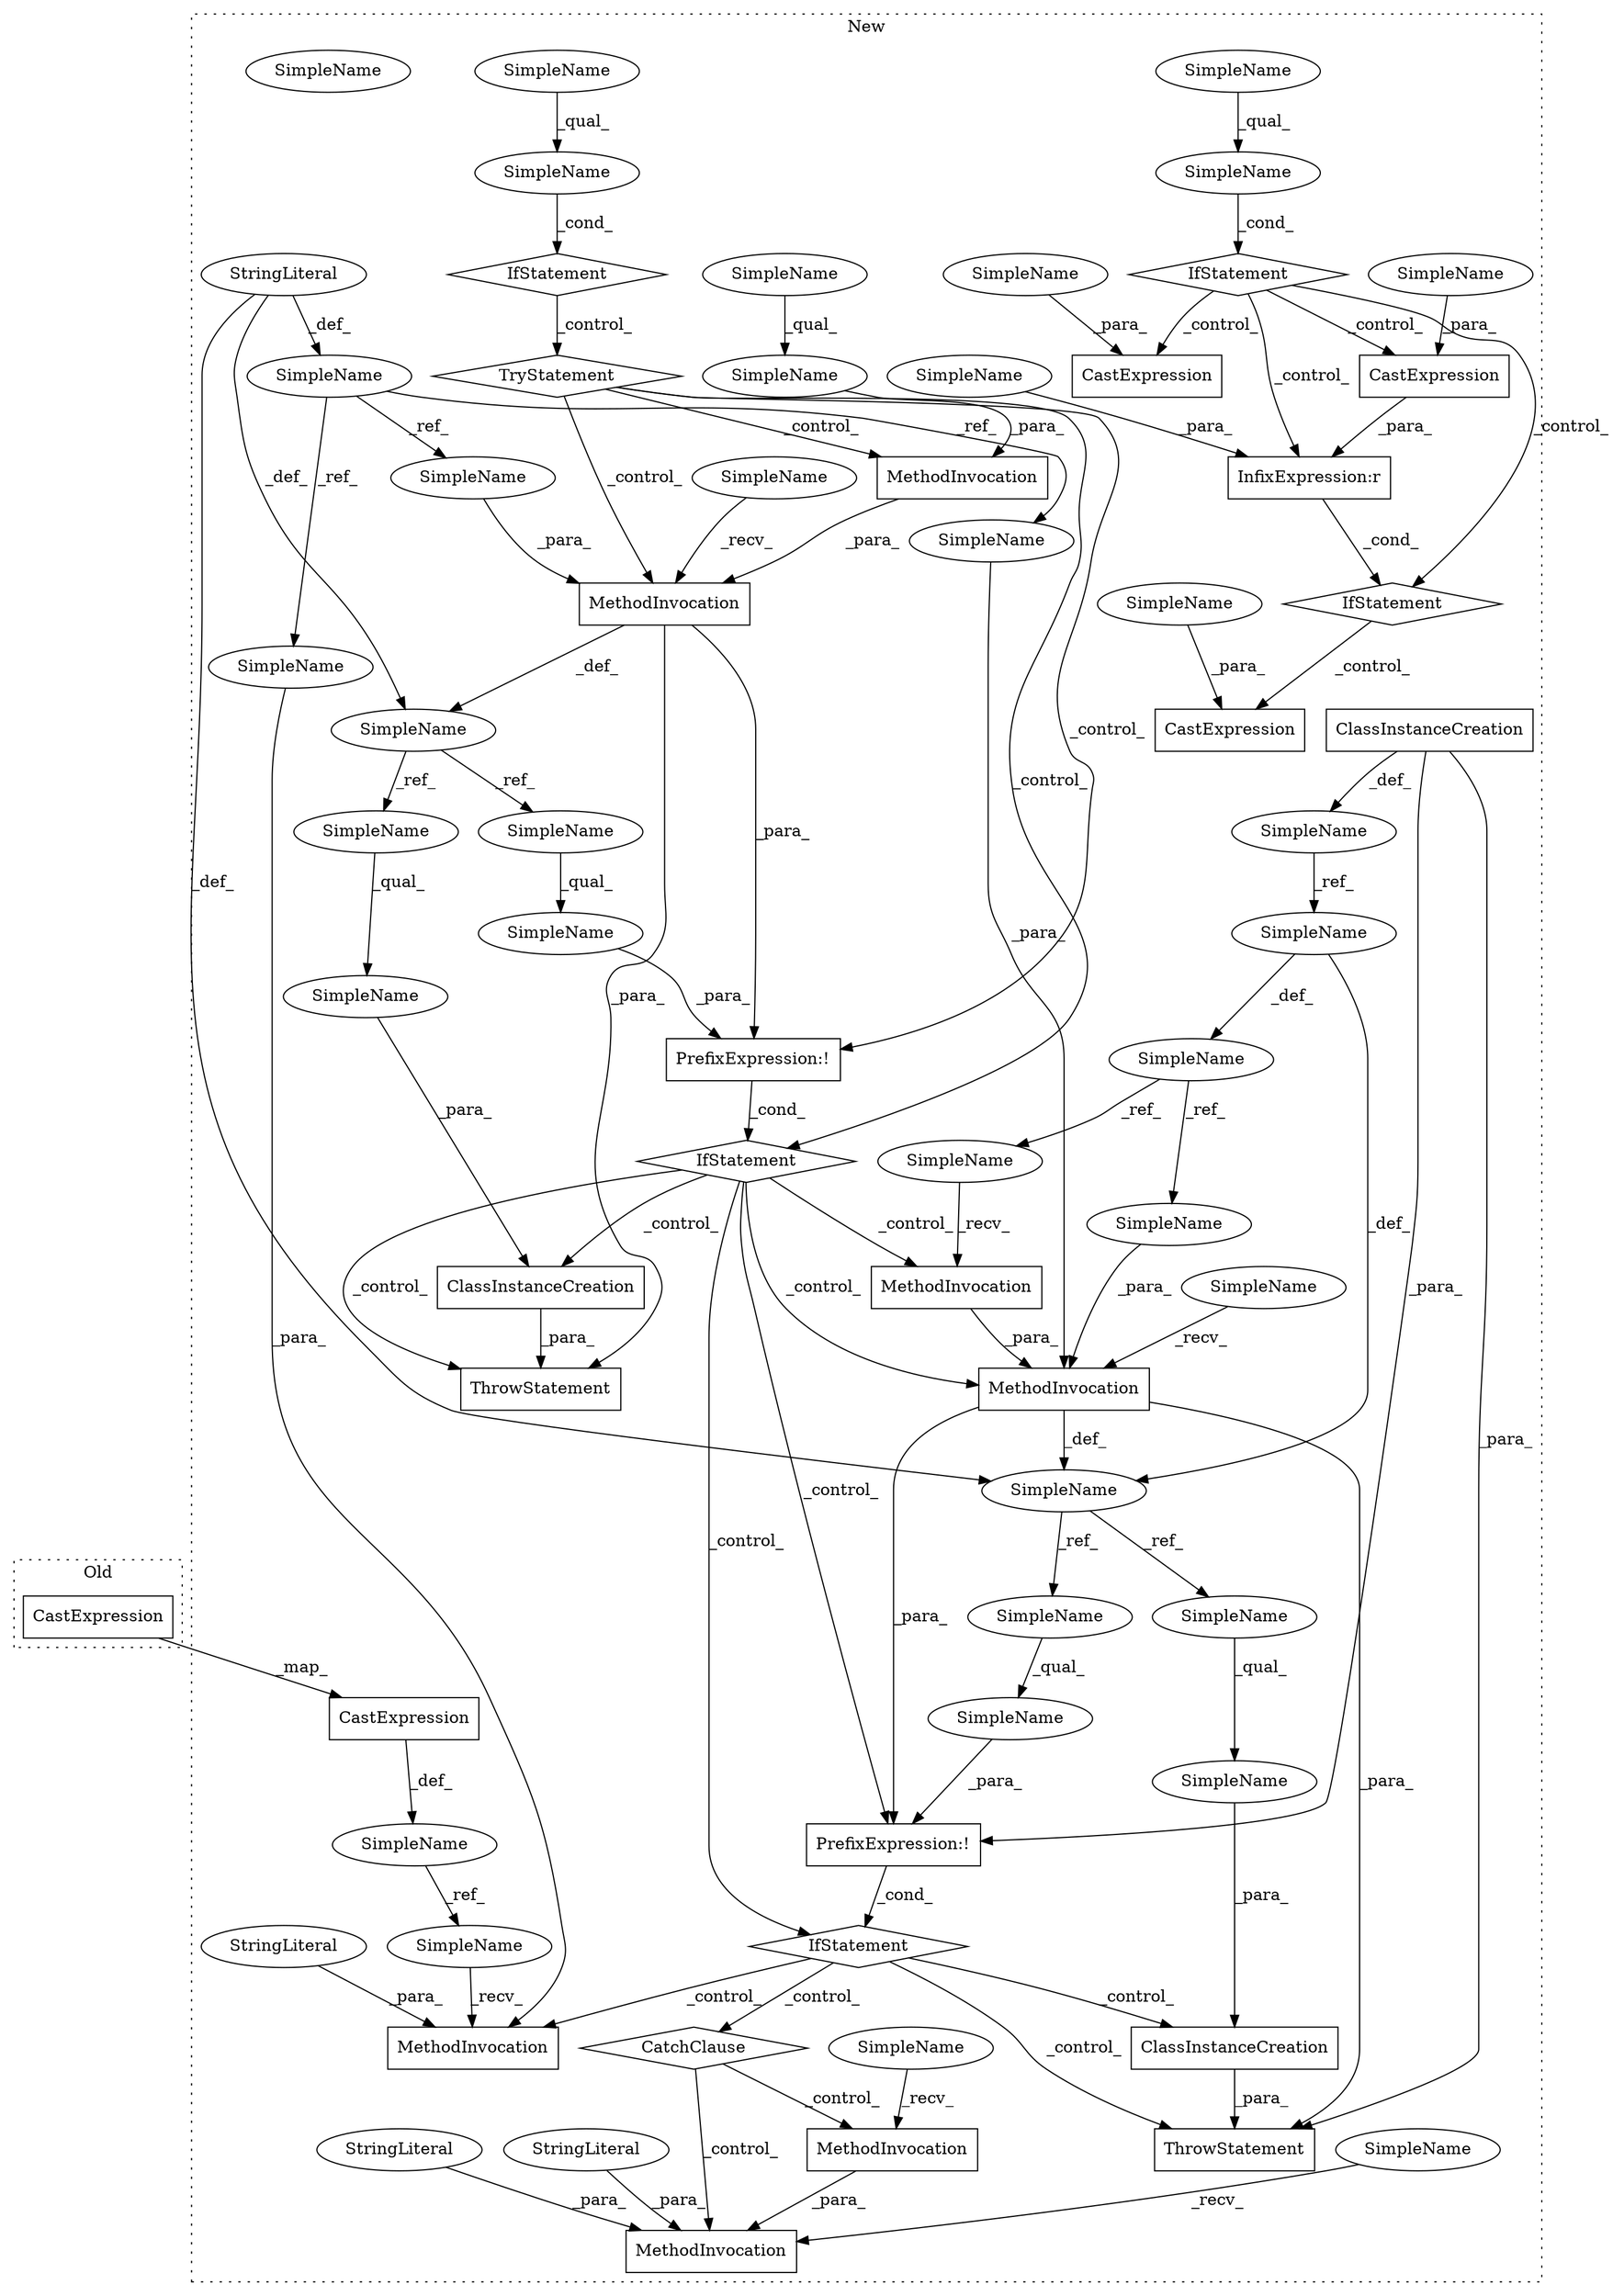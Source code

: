 digraph G {
subgraph cluster0 {
2 [label="CastExpression" a="11" s="33055" l="29" shape="box"];
label = "Old";
style="dotted";
}
subgraph cluster1 {
1 [label="CastExpression" a="11" s="40186" l="29" shape="box"];
3 [label="CastExpression" a="11" s="39950" l="29" shape="box"];
4 [label="CastExpression" a="11" s="40262" l="29" shape="box"];
5 [label="CastExpression" a="11" s="38975" l="29" shape="box"];
6 [label="CatchClause" a="12" s="39653,39671" l="7,18" shape="diamond"];
7 [label="ClassInstanceCreation" a="14" s="39271,39310" l="20,1" shape="box"];
8 [label="ClassInstanceCreation" a="14" s="38856" l="33" shape="box"];
9 [label="ClassInstanceCreation" a="14" s="39526,39565" l="20,1" shape="box"];
10 [label="IfStatement" a="25" s="39223,39239" l="4,26" shape="diamond"];
11 [label="IfStatement" a="25" s="40182,-1" l="-40183,40263" shape="diamond"];
12 [label="IfStatement" a="25" s="39478,39494" l="4,26" shape="diamond"];
13 [label="IfStatement" a="25" s="39898,39914" l="4,14" shape="diamond"];
14 [label="IfStatement" a="25" s="39034,39050" l="4,14" shape="diamond"];
15 [label="MethodInvocation" a="32" s="39600,39616" l="4,1" shape="box"];
16 [label="MethodInvocation" a="32" s="39437" l="9" shape="box"];
17 [label="MethodInvocation" a="32" s="39715,39808" l="6,1" shape="box"];
18 [label="MethodInvocation" a="32" s="39150,39200" l="6,1" shape="box"];
19 [label="MethodInvocation" a="32" s="39798" l="10" shape="box"];
20 [label="MethodInvocation" a="32" s="39412,39455" l="15,1" shape="box"];
21 [label="MethodInvocation" a="32" s="-1,39189" l="39181,1" shape="box"];
22 [label="SimpleName" a="42" s="39546" l="1" shape="ellipse"];
23 [label="SimpleName" a="42" s="39038" l="12" shape="ellipse"];
24 [label="SimpleName" a="42" s="38910" l="4" shape="ellipse"];
25 [label="SimpleName" a="42" s="39400" l="11" shape="ellipse"];
26 [label="SimpleName" a="42" s="39452" l="3" shape="ellipse"];
27 [label="SimpleName" a="42" s="38962" l="10" shape="ellipse"];
28 [label="SimpleName" a="42" s="39038" l="4" shape="ellipse"];
29 [label="SimpleName" a="42" s="39902" l="12" shape="ellipse"];
30 [label="SimpleName" a="42" s="39483" l="11" shape="ellipse"];
31 [label="SimpleName" a="42" s="39546" l="19" shape="ellipse"];
32 [label="SimpleName" a="42" s="39133" l="1" shape="ellipse"];
33 [label="SimpleName" a="42" s="39483" l="1" shape="ellipse"];
34 [label="SimpleName" a="42" s="40215" l="3" shape="ellipse"];
35 [label="SimpleName" a="42" s="39796" l="1" shape="ellipse"];
36 [label="SimpleName" a="42" s="40291" l="3" shape="ellipse"];
37 [label="SimpleName" a="42" s="39137" l="12" shape="ellipse"];
38 [label="SimpleName" a="42" s="39711" l="3" shape="ellipse"];
39 [label="SimpleName" a="42" s="39902" l="4" shape="ellipse"];
40 [label="SimpleName" a="42" s="39180" l="4" shape="ellipse"];
41 [label="SimpleName" a="42" s="39228" l="11" shape="ellipse"];
42 [label="SimpleName" a="42" s="39291" l="1" shape="ellipse"];
43 [label="SimpleName" a="42" s="39396" l="1" shape="ellipse"];
44 [label="SimpleName" a="42" s="39347" l="27" shape="ellipse"];
45 [label="SimpleName" a="42" s="39291" l="19" shape="ellipse"];
46 [label="SimpleName" a="42" s="39433" l="3" shape="ellipse"];
47 [label="SimpleName" a="42" s="38826" l="27" shape="ellipse"];
48 [label="SimpleName" a="42" s="39196" l="4" shape="ellipse"];
49 [label="SimpleName" a="42" s="39427" l="4" shape="ellipse"];
50 [label="SimpleName" a="42" s="39180" l="9" shape="ellipse"];
51 [label="SimpleName" a="42" s="39589" l="10" shape="ellipse"];
52 [label="SimpleName" a="42" s="40220" l="12" shape="ellipse"];
53 [label="SimpleName" a="42" s="39341" l="3" shape="ellipse"];
54 [label="SimpleName" a="42" s="39979" l="3" shape="ellipse"];
55 [label="SimpleName" a="42" s="40220" l="12" shape="ellipse"];
56 [label="SimpleName" a="42" s="39228" l="1" shape="ellipse"];
57 [label="SimpleName" a="42" s="39612" l="4" shape="ellipse"];
58 [label="StringLiteral" a="45" s="39604" l="6" shape="ellipse"];
59 [label="StringLiteral" a="45" s="38917" l="4" shape="ellipse"];
60 [label="StringLiteral" a="45" s="39757" l="37" shape="ellipse"];
61 [label="ThrowStatement" a="53" s="39520" l="6" shape="box"];
62 [label="ThrowStatement" a="53" s="39265" l="6" shape="box"];
63 [label="TryStatement" a="54" s="39082" l="20" shape="diamond"];
64 [label="PrefixExpression:!" a="38" s="39227" l="1" shape="box"];
65 [label="PrefixExpression:!" a="38" s="39482" l="1" shape="box"];
66 [label="StringLiteral" a="45" s="39721" l="34" shape="ellipse"];
67 [label="InfixExpression:r" a="27" s="40240" l="-20" shape="box"];
label = "New";
style="dotted";
}
1 -> 67 [label="_para_"];
2 -> 5 [label="_map_"];
5 -> 27 [label="_def_"];
6 -> 19 [label="_control_"];
6 -> 17 [label="_control_"];
7 -> 62 [label="_para_"];
8 -> 65 [label="_para_"];
8 -> 47 [label="_def_"];
8 -> 61 [label="_para_"];
9 -> 61 [label="_para_"];
10 -> 7 [label="_control_"];
10 -> 65 [label="_control_"];
10 -> 20 [label="_control_"];
10 -> 12 [label="_control_"];
10 -> 16 [label="_control_"];
10 -> 62 [label="_control_"];
11 -> 4 [label="_control_"];
12 -> 61 [label="_control_"];
12 -> 9 [label="_control_"];
12 -> 15 [label="_control_"];
12 -> 6 [label="_control_"];
13 -> 67 [label="_control_"];
13 -> 1 [label="_control_"];
13 -> 11 [label="_control_"];
13 -> 3 [label="_control_"];
14 -> 63 [label="_control_"];
16 -> 20 [label="_para_"];
18 -> 62 [label="_para_"];
18 -> 64 [label="_para_"];
18 -> 32 [label="_def_"];
19 -> 17 [label="_para_"];
20 -> 61 [label="_para_"];
20 -> 43 [label="_def_"];
20 -> 65 [label="_para_"];
21 -> 18 [label="_para_"];
22 -> 31 [label="_qual_"];
23 -> 14 [label="_cond_"];
24 -> 49 [label="_ref_"];
24 -> 57 [label="_ref_"];
24 -> 48 [label="_ref_"];
25 -> 20 [label="_recv_"];
26 -> 20 [label="_para_"];
27 -> 51 [label="_ref_"];
28 -> 23 [label="_qual_"];
29 -> 13 [label="_cond_"];
30 -> 65 [label="_para_"];
31 -> 9 [label="_para_"];
32 -> 42 [label="_ref_"];
32 -> 56 [label="_ref_"];
33 -> 30 [label="_qual_"];
34 -> 1 [label="_para_"];
35 -> 19 [label="_recv_"];
36 -> 4 [label="_para_"];
37 -> 18 [label="_recv_"];
38 -> 17 [label="_recv_"];
39 -> 29 [label="_qual_"];
40 -> 50 [label="_qual_"];
41 -> 64 [label="_para_"];
42 -> 45 [label="_qual_"];
43 -> 22 [label="_ref_"];
43 -> 33 [label="_ref_"];
44 -> 53 [label="_def_"];
44 -> 43 [label="_def_"];
45 -> 7 [label="_para_"];
46 -> 16 [label="_recv_"];
47 -> 44 [label="_ref_"];
48 -> 18 [label="_para_"];
49 -> 20 [label="_para_"];
50 -> 21 [label="_para_"];
51 -> 15 [label="_recv_"];
52 -> 67 [label="_para_"];
53 -> 46 [label="_ref_"];
53 -> 26 [label="_ref_"];
54 -> 3 [label="_para_"];
56 -> 41 [label="_qual_"];
57 -> 15 [label="_para_"];
58 -> 15 [label="_para_"];
59 -> 32 [label="_def_"];
59 -> 43 [label="_def_"];
59 -> 24 [label="_def_"];
60 -> 17 [label="_para_"];
63 -> 64 [label="_control_"];
63 -> 18 [label="_control_"];
63 -> 10 [label="_control_"];
63 -> 21 [label="_control_"];
64 -> 10 [label="_cond_"];
65 -> 12 [label="_cond_"];
66 -> 17 [label="_para_"];
67 -> 11 [label="_cond_"];
}